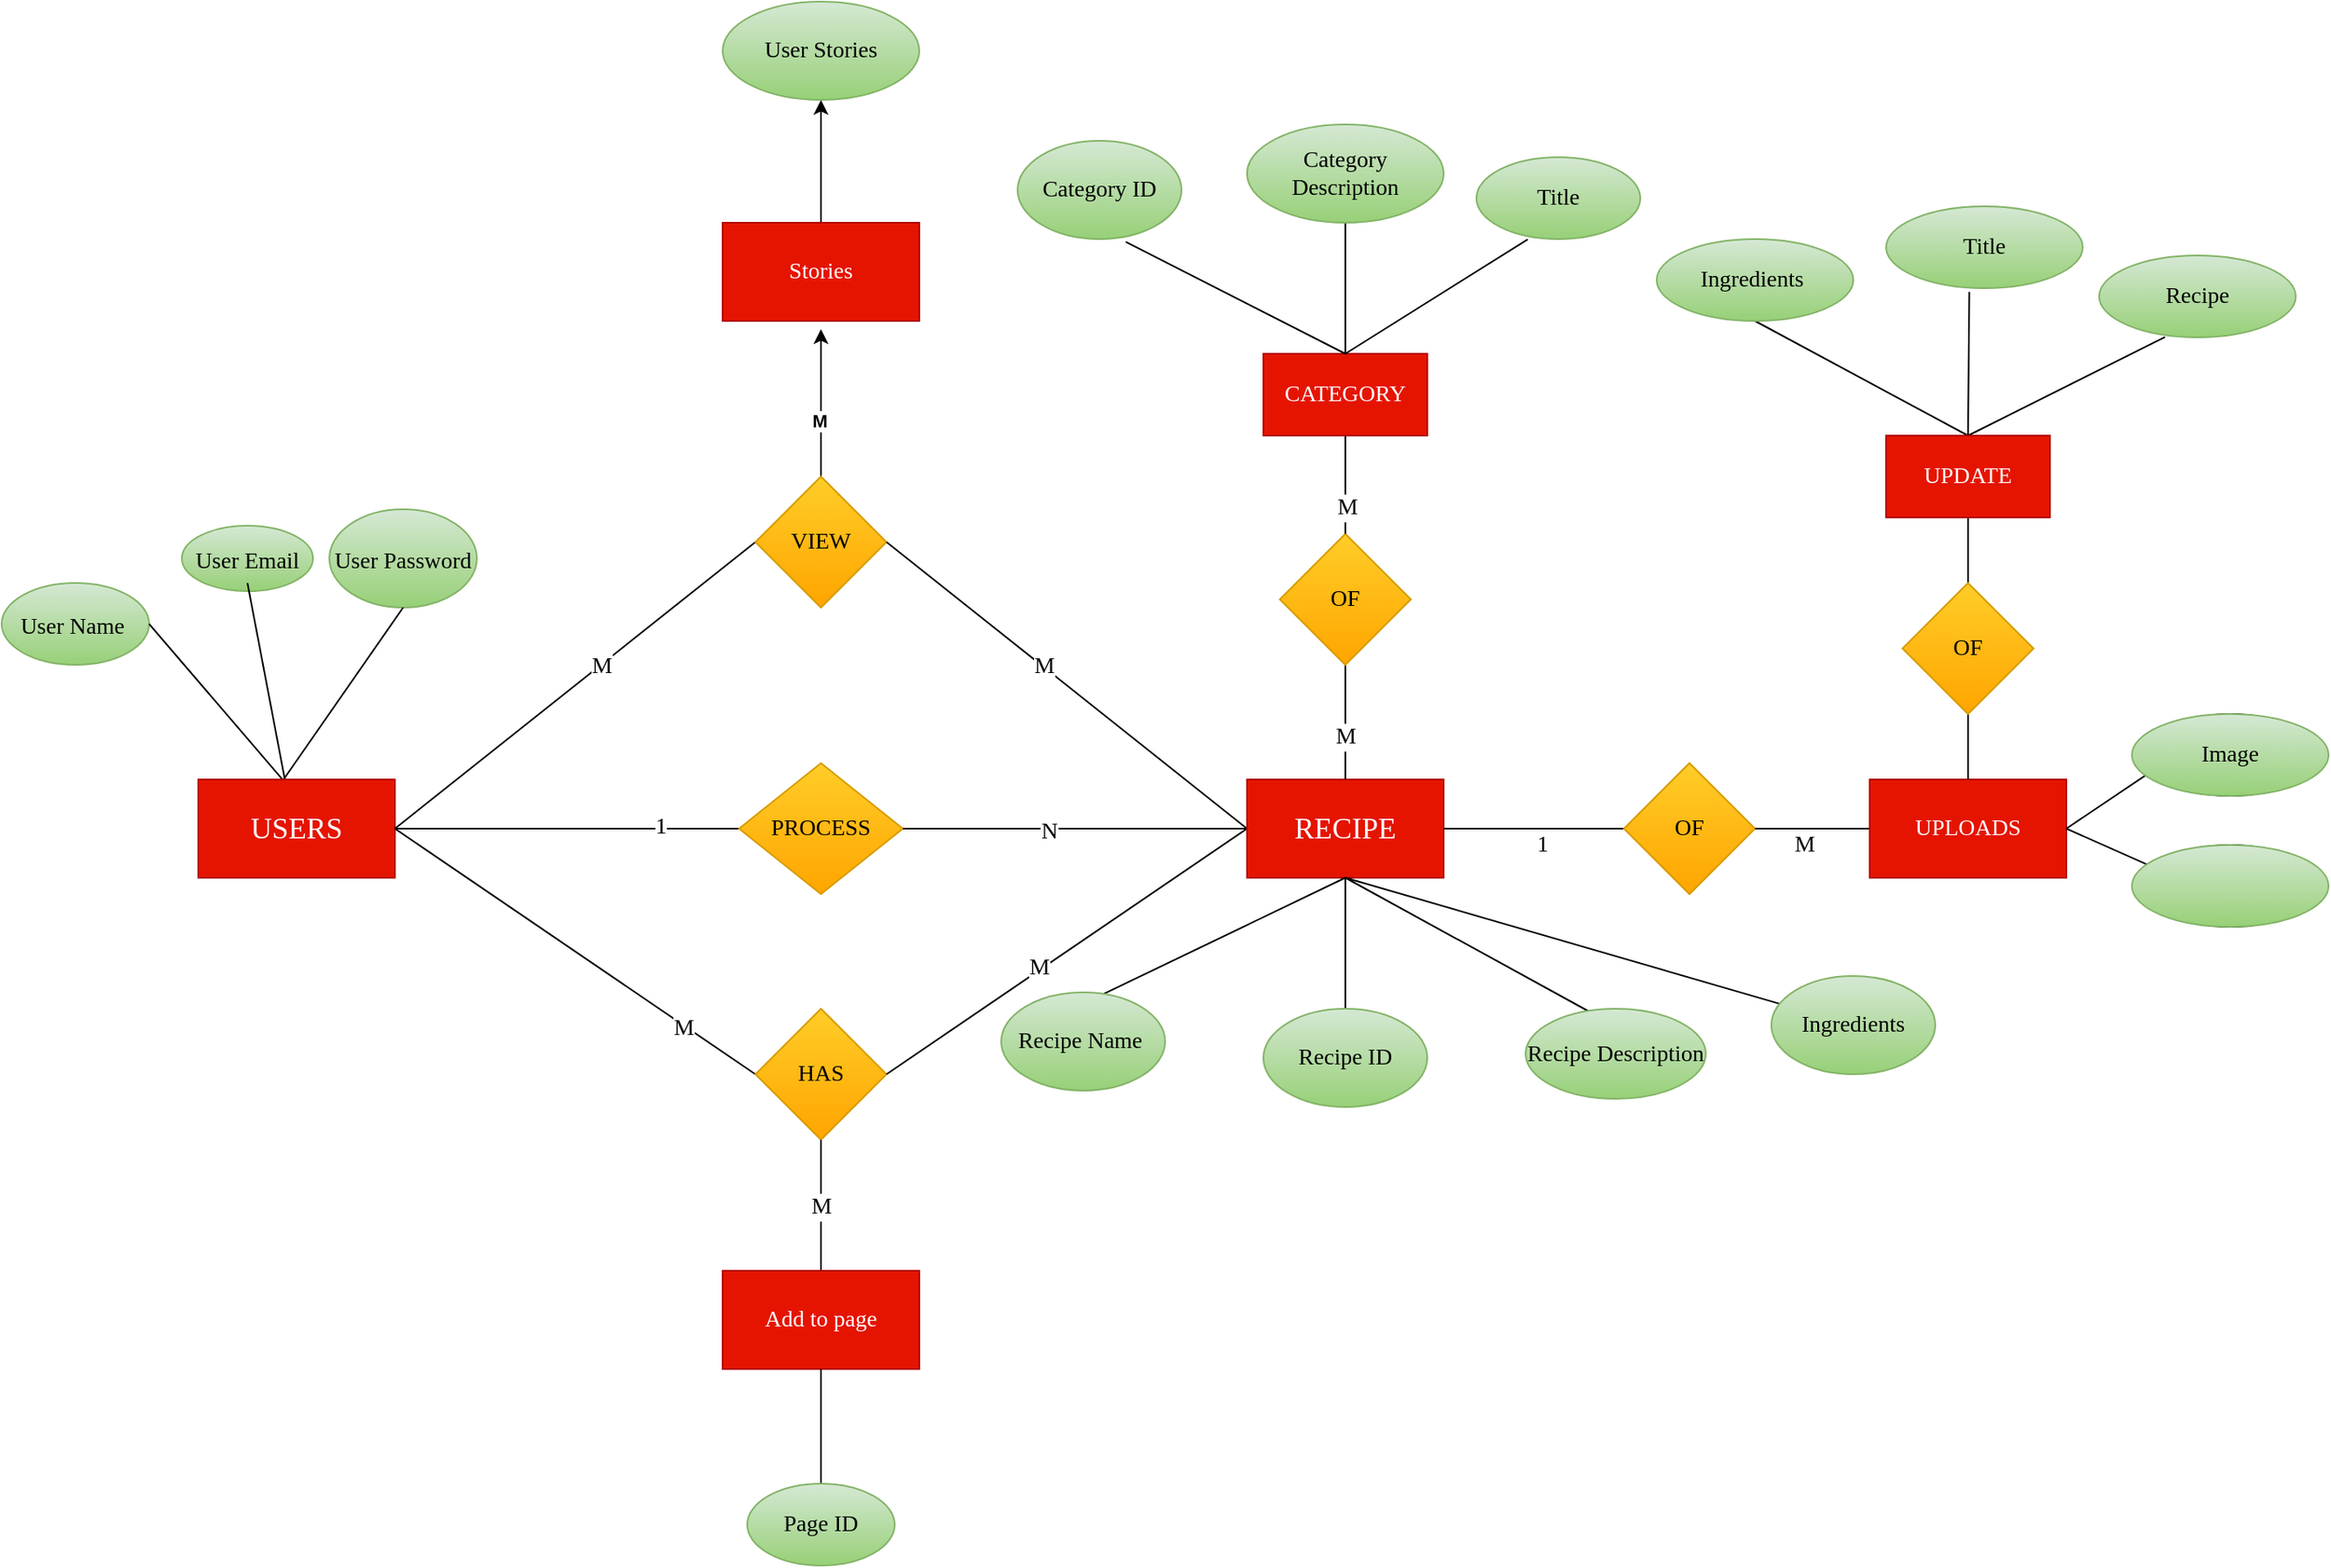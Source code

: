 <mxfile version="19.0.3" type="github">
  <diagram id="4oR8eAx7mss1e8gzUGu4" name="Page-1">
    <mxGraphModel dx="2234" dy="684" grid="1" gridSize="10" guides="1" tooltips="1" connect="1" arrows="1" fold="1" page="1" pageScale="1" pageWidth="850" pageHeight="1100" math="0" shadow="0">
      <root>
        <mxCell id="0" />
        <mxCell id="1" parent="0" />
        <mxCell id="ElRUTpvgV61J46dtp0ir-10" value="&lt;font style=&quot;font-size: 14px&quot;&gt;User Password&lt;/font&gt;" style="ellipse;whiteSpace=wrap;html=1;fontFamily=Comic Sans MS;fontSize=18;fillColor=#d5e8d4;gradientColor=#97d077;strokeColor=#82b366;" parent="1" vertex="1">
          <mxGeometry x="150" y="435" width="90" height="60" as="geometry" />
        </mxCell>
        <mxCell id="ElRUTpvgV61J46dtp0ir-11" value="&lt;font style=&quot;font-size: 14px&quot;&gt;User Email&lt;/font&gt;" style="ellipse;whiteSpace=wrap;html=1;fontFamily=Comic Sans MS;fontSize=18;fillColor=#d5e8d4;gradientColor=#97d077;strokeColor=#82b366;" parent="1" vertex="1">
          <mxGeometry x="60" y="445" width="80" height="40" as="geometry" />
        </mxCell>
        <mxCell id="ElRUTpvgV61J46dtp0ir-12" value="&lt;font style=&quot;font-size: 14px&quot;&gt;User Name&amp;nbsp;&lt;/font&gt;" style="ellipse;whiteSpace=wrap;html=1;fontFamily=Comic Sans MS;fontSize=18;fillColor=#d5e8d4;gradientColor=#97d077;strokeColor=#82b366;" parent="1" vertex="1">
          <mxGeometry x="-50" y="480" width="90" height="50" as="geometry" />
        </mxCell>
        <mxCell id="ElRUTpvgV61J46dtp0ir-13" value="" style="endArrow=none;html=1;rounded=0;fontFamily=Comic Sans MS;fontSize=18;entryX=0.5;entryY=1;entryDx=0;entryDy=0;exitX=0.43;exitY=0.01;exitDx=0;exitDy=0;exitPerimeter=0;" parent="1" source="ElRUTpvgV61J46dtp0ir-1" target="ElRUTpvgV61J46dtp0ir-10" edge="1">
          <mxGeometry width="50" height="50" relative="1" as="geometry">
            <mxPoint x="110" y="600" as="sourcePoint" />
            <mxPoint x="130" y="550" as="targetPoint" />
          </mxGeometry>
        </mxCell>
        <mxCell id="ElRUTpvgV61J46dtp0ir-14" value="" style="endArrow=none;html=1;rounded=0;fontFamily=Comic Sans MS;fontSize=18;exitX=0.44;exitY=-0.003;exitDx=0;exitDy=0;exitPerimeter=0;" parent="1" source="ElRUTpvgV61J46dtp0ir-1" edge="1">
          <mxGeometry width="50" height="50" relative="1" as="geometry">
            <mxPoint x="110" y="600" as="sourcePoint" />
            <mxPoint x="100" y="480" as="targetPoint" />
          </mxGeometry>
        </mxCell>
        <mxCell id="ElRUTpvgV61J46dtp0ir-15" value="" style="endArrow=none;html=1;rounded=0;fontFamily=Comic Sans MS;fontSize=18;entryX=1;entryY=0.5;entryDx=0;entryDy=0;startArrow=none;exitX=0.427;exitY=-0.003;exitDx=0;exitDy=0;exitPerimeter=0;" parent="1" source="ElRUTpvgV61J46dtp0ir-1" target="ElRUTpvgV61J46dtp0ir-12" edge="1">
          <mxGeometry width="50" height="50" relative="1" as="geometry">
            <mxPoint x="110" y="600" as="sourcePoint" />
            <mxPoint x="8.284" y="544.142" as="targetPoint" />
          </mxGeometry>
        </mxCell>
        <mxCell id="ElRUTpvgV61J46dtp0ir-1" value="&lt;font style=&quot;font-size: 18px&quot; face=&quot;Comic Sans MS&quot;&gt;USERS&lt;/font&gt;" style="rounded=0;whiteSpace=wrap;html=1;fillColor=#e51400;fontColor=#ffffff;strokeColor=#B20000;" parent="1" vertex="1">
          <mxGeometry x="70" y="600" width="120" height="60" as="geometry" />
        </mxCell>
        <mxCell id="ElRUTpvgV61J46dtp0ir-17" value="" style="endArrow=none;html=1;rounded=0;fontFamily=Comic Sans MS;fontSize=14;entryX=0;entryY=0.5;entryDx=0;entryDy=0;" parent="1" target="ElRUTpvgV61J46dtp0ir-26" edge="1">
          <mxGeometry width="50" height="50" relative="1" as="geometry">
            <mxPoint x="190" y="630" as="sourcePoint" />
            <mxPoint x="380" y="480" as="targetPoint" />
            <Array as="points" />
          </mxGeometry>
        </mxCell>
        <mxCell id="ElRUTpvgV61J46dtp0ir-84" value="M" style="edgeLabel;html=1;align=center;verticalAlign=middle;resizable=0;points=[];fontSize=14;fontFamily=Comic Sans MS;" parent="ElRUTpvgV61J46dtp0ir-17" vertex="1" connectable="0">
          <mxGeometry x="0.139" y="-1" relative="1" as="geometry">
            <mxPoint as="offset" />
          </mxGeometry>
        </mxCell>
        <mxCell id="ElRUTpvgV61J46dtp0ir-18" value="" style="endArrow=none;html=1;rounded=0;fontFamily=Comic Sans MS;fontSize=14;exitX=1;exitY=0.5;exitDx=0;exitDy=0;" parent="1" source="ElRUTpvgV61J46dtp0ir-1" target="ElRUTpvgV61J46dtp0ir-20" edge="1">
          <mxGeometry width="50" height="50" relative="1" as="geometry">
            <mxPoint x="190" y="660" as="sourcePoint" />
            <mxPoint x="400" y="630" as="targetPoint" />
          </mxGeometry>
        </mxCell>
        <mxCell id="ElRUTpvgV61J46dtp0ir-25" value="1" style="edgeLabel;html=1;align=center;verticalAlign=middle;resizable=0;points=[];fontSize=14;fontFamily=Comic Sans MS;" parent="ElRUTpvgV61J46dtp0ir-18" vertex="1" connectable="0">
          <mxGeometry x="0.539" y="1" relative="1" as="geometry">
            <mxPoint as="offset" />
          </mxGeometry>
        </mxCell>
        <mxCell id="ElRUTpvgV61J46dtp0ir-20" value="PROCESS" style="rhombus;whiteSpace=wrap;html=1;fontFamily=Comic Sans MS;fontSize=14;fillColor=#ffcd28;gradientColor=#ffa500;strokeColor=#d79b00;" parent="1" vertex="1">
          <mxGeometry x="400" y="590" width="100" height="80" as="geometry" />
        </mxCell>
        <mxCell id="ElRUTpvgV61J46dtp0ir-23" value="" style="endArrow=none;html=1;rounded=0;fontFamily=Comic Sans MS;fontSize=14;exitX=1;exitY=0.5;exitDx=0;exitDy=0;entryX=0;entryY=0.5;entryDx=0;entryDy=0;" parent="1" source="ElRUTpvgV61J46dtp0ir-1" target="ElRUTpvgV61J46dtp0ir-27" edge="1">
          <mxGeometry width="50" height="50" relative="1" as="geometry">
            <mxPoint x="190" y="630" as="sourcePoint" />
            <mxPoint x="380" y="750.488" as="targetPoint" />
          </mxGeometry>
        </mxCell>
        <mxCell id="ElRUTpvgV61J46dtp0ir-29" value="M" style="edgeLabel;html=1;align=center;verticalAlign=middle;resizable=0;points=[];fontSize=14;fontFamily=Comic Sans MS;" parent="ElRUTpvgV61J46dtp0ir-23" vertex="1" connectable="0">
          <mxGeometry x="0.609" y="-2" relative="1" as="geometry">
            <mxPoint as="offset" />
          </mxGeometry>
        </mxCell>
        <mxCell id="DbBbhRMSSOa6X9QHdNMr-18" value="" style="edgeStyle=orthogonalEdgeStyle;rounded=0;orthogonalLoop=1;jettySize=auto;html=1;fontStyle=1" parent="1" source="ElRUTpvgV61J46dtp0ir-26" edge="1">
          <mxGeometry relative="1" as="geometry">
            <mxPoint x="450" y="325" as="targetPoint" />
          </mxGeometry>
        </mxCell>
        <mxCell id="VwA648GKsSek5Qf0YUTY-1" value="&lt;b&gt;M&lt;/b&gt;" style="edgeLabel;html=1;align=center;verticalAlign=middle;resizable=0;points=[];" vertex="1" connectable="0" parent="DbBbhRMSSOa6X9QHdNMr-18">
          <mxGeometry x="-0.236" y="1" relative="1" as="geometry">
            <mxPoint as="offset" />
          </mxGeometry>
        </mxCell>
        <mxCell id="ElRUTpvgV61J46dtp0ir-26" value="VIEW" style="rhombus;whiteSpace=wrap;html=1;fontFamily=Comic Sans MS;fontSize=14;fillColor=#ffcd28;gradientColor=#ffa500;strokeColor=#d79b00;" parent="1" vertex="1">
          <mxGeometry x="410" y="415" width="80" height="80" as="geometry" />
        </mxCell>
        <mxCell id="ElRUTpvgV61J46dtp0ir-27" value="HAS" style="rhombus;whiteSpace=wrap;html=1;fontFamily=Comic Sans MS;fontSize=14;fillColor=#ffcd28;gradientColor=#ffa500;strokeColor=#d79b00;" parent="1" vertex="1">
          <mxGeometry x="410" y="740" width="80" height="80" as="geometry" />
        </mxCell>
        <mxCell id="ElRUTpvgV61J46dtp0ir-30" value="" style="endArrow=none;html=1;rounded=0;fontFamily=Comic Sans MS;fontSize=14;exitX=1;exitY=0.5;exitDx=0;exitDy=0;entryX=0;entryY=0.5;entryDx=0;entryDy=0;" parent="1" source="ElRUTpvgV61J46dtp0ir-26" target="ElRUTpvgV61J46dtp0ir-33" edge="1">
          <mxGeometry width="50" height="50" relative="1" as="geometry">
            <mxPoint x="490" y="490" as="sourcePoint" />
            <mxPoint x="720" y="620" as="targetPoint" />
          </mxGeometry>
        </mxCell>
        <mxCell id="ElRUTpvgV61J46dtp0ir-83" value="M" style="edgeLabel;html=1;align=center;verticalAlign=middle;resizable=0;points=[];fontSize=14;fontFamily=Comic Sans MS;" parent="ElRUTpvgV61J46dtp0ir-30" vertex="1" connectable="0">
          <mxGeometry x="-0.132" relative="1" as="geometry">
            <mxPoint as="offset" />
          </mxGeometry>
        </mxCell>
        <mxCell id="ElRUTpvgV61J46dtp0ir-31" value="" style="endArrow=none;html=1;rounded=0;fontFamily=Comic Sans MS;fontSize=14;exitX=1;exitY=0.5;exitDx=0;exitDy=0;entryX=0;entryY=0.5;entryDx=0;entryDy=0;" parent="1" source="ElRUTpvgV61J46dtp0ir-20" target="ElRUTpvgV61J46dtp0ir-33" edge="1">
          <mxGeometry width="50" height="50" relative="1" as="geometry">
            <mxPoint x="500" y="650" as="sourcePoint" />
            <mxPoint x="720" y="630" as="targetPoint" />
          </mxGeometry>
        </mxCell>
        <mxCell id="ElRUTpvgV61J46dtp0ir-82" value="N" style="edgeLabel;html=1;align=center;verticalAlign=middle;resizable=0;points=[];fontSize=14;fontFamily=Comic Sans MS;" parent="ElRUTpvgV61J46dtp0ir-31" vertex="1" connectable="0">
          <mxGeometry x="-0.156" y="-2" relative="1" as="geometry">
            <mxPoint as="offset" />
          </mxGeometry>
        </mxCell>
        <mxCell id="ElRUTpvgV61J46dtp0ir-32" value="" style="endArrow=none;html=1;rounded=0;fontFamily=Comic Sans MS;fontSize=14;exitX=1;exitY=0.5;exitDx=0;exitDy=0;entryX=0;entryY=0.5;entryDx=0;entryDy=0;" parent="1" source="ElRUTpvgV61J46dtp0ir-27" target="ElRUTpvgV61J46dtp0ir-33" edge="1">
          <mxGeometry width="50" height="50" relative="1" as="geometry">
            <mxPoint x="520" y="820" as="sourcePoint" />
            <mxPoint x="720" y="640" as="targetPoint" />
          </mxGeometry>
        </mxCell>
        <mxCell id="ElRUTpvgV61J46dtp0ir-85" value="M" style="edgeLabel;html=1;align=center;verticalAlign=middle;resizable=0;points=[];fontSize=14;fontFamily=Comic Sans MS;" parent="ElRUTpvgV61J46dtp0ir-32" vertex="1" connectable="0">
          <mxGeometry x="-0.149" y="2" relative="1" as="geometry">
            <mxPoint as="offset" />
          </mxGeometry>
        </mxCell>
        <mxCell id="ElRUTpvgV61J46dtp0ir-33" value="&lt;font style=&quot;font-size: 18px&quot; face=&quot;Comic Sans MS&quot;&gt;RECIPE&lt;/font&gt;" style="rounded=0;whiteSpace=wrap;html=1;fillColor=#e51400;strokeColor=#B20000;fontColor=#ffffff;" parent="1" vertex="1">
          <mxGeometry x="710" y="600" width="120" height="60" as="geometry" />
        </mxCell>
        <mxCell id="ElRUTpvgV61J46dtp0ir-34" value="" style="endArrow=none;html=1;rounded=0;fontFamily=Comic Sans MS;fontSize=14;exitX=0.5;exitY=0;exitDx=0;exitDy=0;entryX=0.5;entryY=1;entryDx=0;entryDy=0;" parent="1" source="ElRUTpvgV61J46dtp0ir-33" target="ElRUTpvgV61J46dtp0ir-55" edge="1">
          <mxGeometry width="50" height="50" relative="1" as="geometry">
            <mxPoint x="740" y="600" as="sourcePoint" />
            <mxPoint x="770" y="500" as="targetPoint" />
          </mxGeometry>
        </mxCell>
        <mxCell id="ElRUTpvgV61J46dtp0ir-77" value="M" style="edgeLabel;html=1;align=center;verticalAlign=middle;resizable=0;points=[];fontSize=14;fontFamily=Comic Sans MS;" parent="ElRUTpvgV61J46dtp0ir-34" vertex="1" connectable="0">
          <mxGeometry x="-0.251" relative="1" as="geometry">
            <mxPoint as="offset" />
          </mxGeometry>
        </mxCell>
        <mxCell id="ElRUTpvgV61J46dtp0ir-35" value="" style="endArrow=none;html=1;rounded=0;fontFamily=Comic Sans MS;fontSize=14;entryX=0.5;entryY=1;entryDx=0;entryDy=0;exitX=0.617;exitY=0.022;exitDx=0;exitDy=0;exitPerimeter=0;" parent="1" source="ElRUTpvgV61J46dtp0ir-52" target="ElRUTpvgV61J46dtp0ir-33" edge="1">
          <mxGeometry width="50" height="50" relative="1" as="geometry">
            <mxPoint x="640" y="730" as="sourcePoint" />
            <mxPoint x="780" y="670" as="targetPoint" />
          </mxGeometry>
        </mxCell>
        <mxCell id="ElRUTpvgV61J46dtp0ir-36" value="" style="endArrow=none;html=1;rounded=0;fontFamily=Comic Sans MS;fontSize=14;entryX=0.5;entryY=1;entryDx=0;entryDy=0;" parent="1" target="ElRUTpvgV61J46dtp0ir-33" edge="1">
          <mxGeometry width="50" height="50" relative="1" as="geometry">
            <mxPoint x="770" y="740" as="sourcePoint" />
            <mxPoint x="830" y="680" as="targetPoint" />
          </mxGeometry>
        </mxCell>
        <mxCell id="ElRUTpvgV61J46dtp0ir-37" value="" style="endArrow=none;html=1;rounded=0;fontFamily=Comic Sans MS;fontSize=14;exitX=0.347;exitY=0.025;exitDx=0;exitDy=0;exitPerimeter=0;" parent="1" source="ElRUTpvgV61J46dtp0ir-54" edge="1">
          <mxGeometry width="50" height="50" relative="1" as="geometry">
            <mxPoint x="880" y="720" as="sourcePoint" />
            <mxPoint x="770" y="660" as="targetPoint" />
          </mxGeometry>
        </mxCell>
        <mxCell id="ElRUTpvgV61J46dtp0ir-38" value="" style="endArrow=none;html=1;rounded=0;fontFamily=Comic Sans MS;fontSize=14;entryX=0;entryY=0.5;entryDx=0;entryDy=0;" parent="1" source="ElRUTpvgV61J46dtp0ir-33" target="ElRUTpvgV61J46dtp0ir-43" edge="1">
          <mxGeometry width="50" height="50" relative="1" as="geometry">
            <mxPoint x="830" y="680" as="sourcePoint" />
            <mxPoint x="1040" y="630" as="targetPoint" />
            <Array as="points" />
          </mxGeometry>
        </mxCell>
        <mxCell id="ElRUTpvgV61J46dtp0ir-43" value="OF" style="rhombus;whiteSpace=wrap;html=1;fontFamily=Comic Sans MS;fontSize=14;fillColor=#ffcd28;gradientColor=#ffa500;strokeColor=#d79b00;" parent="1" vertex="1">
          <mxGeometry x="940" y="590" width="80" height="80" as="geometry" />
        </mxCell>
        <mxCell id="ElRUTpvgV61J46dtp0ir-44" value="" style="endArrow=none;html=1;rounded=0;fontFamily=Comic Sans MS;fontSize=14;exitX=1;exitY=0.5;exitDx=0;exitDy=0;entryX=0;entryY=0.5;entryDx=0;entryDy=0;" parent="1" source="ElRUTpvgV61J46dtp0ir-43" target="ElRUTpvgV61J46dtp0ir-45" edge="1">
          <mxGeometry width="50" height="50" relative="1" as="geometry">
            <mxPoint x="1080" y="660" as="sourcePoint" />
            <mxPoint x="1100" y="630" as="targetPoint" />
            <Array as="points" />
          </mxGeometry>
        </mxCell>
        <mxCell id="ElRUTpvgV61J46dtp0ir-45" value="UPLOADS" style="rounded=0;whiteSpace=wrap;html=1;fontFamily=Comic Sans MS;fontSize=14;fillColor=#e51400;strokeColor=#B20000;fontColor=#ffffff;" parent="1" vertex="1">
          <mxGeometry x="1090" y="600" width="120" height="60" as="geometry" />
        </mxCell>
        <mxCell id="ElRUTpvgV61J46dtp0ir-48" value="" style="endArrow=none;html=1;rounded=0;fontFamily=Comic Sans MS;fontSize=14;exitX=1;exitY=0.5;exitDx=0;exitDy=0;entryX=0.032;entryY=0.684;entryDx=0;entryDy=0;entryPerimeter=0;" parent="1" source="ElRUTpvgV61J46dtp0ir-45" target="ElRUTpvgV61J46dtp0ir-50" edge="1">
          <mxGeometry width="50" height="50" relative="1" as="geometry">
            <mxPoint x="1210" y="650" as="sourcePoint" />
            <mxPoint x="1290" y="590" as="targetPoint" />
          </mxGeometry>
        </mxCell>
        <mxCell id="ElRUTpvgV61J46dtp0ir-49" value="" style="endArrow=none;html=1;rounded=0;fontFamily=Comic Sans MS;fontSize=14;exitX=1;exitY=0.5;exitDx=0;exitDy=0;entryX=0.047;entryY=0.287;entryDx=0;entryDy=0;entryPerimeter=0;" parent="1" source="ElRUTpvgV61J46dtp0ir-45" target="ElRUTpvgV61J46dtp0ir-51" edge="1">
          <mxGeometry width="50" height="50" relative="1" as="geometry">
            <mxPoint x="1230" y="690" as="sourcePoint" />
            <mxPoint x="1280" y="670" as="targetPoint" />
          </mxGeometry>
        </mxCell>
        <mxCell id="ElRUTpvgV61J46dtp0ir-50" value="Image" style="ellipse;whiteSpace=wrap;html=1;fontFamily=Comic Sans MS;fontSize=14;" parent="1" vertex="1">
          <mxGeometry x="1260" y="560" width="100" height="50" as="geometry" />
        </mxCell>
        <mxCell id="ElRUTpvgV61J46dtp0ir-51" value="Videos" style="ellipse;whiteSpace=wrap;html=1;fontFamily=Comic Sans MS;fontSize=14;" parent="1" vertex="1">
          <mxGeometry x="1260" y="640" width="100" height="50" as="geometry" />
        </mxCell>
        <mxCell id="ElRUTpvgV61J46dtp0ir-52" value="Recipe Name&amp;nbsp;" style="ellipse;whiteSpace=wrap;html=1;fontFamily=Comic Sans MS;fontSize=14;fillColor=#d5e8d4;gradientColor=#97d077;strokeColor=#82b366;" parent="1" vertex="1">
          <mxGeometry x="560" y="730" width="100" height="60" as="geometry" />
        </mxCell>
        <mxCell id="ElRUTpvgV61J46dtp0ir-53" value="Recipe ID" style="ellipse;whiteSpace=wrap;html=1;fontFamily=Comic Sans MS;fontSize=14;fillColor=#d5e8d4;gradientColor=#97d077;strokeColor=#82b366;" parent="1" vertex="1">
          <mxGeometry x="720" y="740" width="100" height="60" as="geometry" />
        </mxCell>
        <mxCell id="ElRUTpvgV61J46dtp0ir-54" value="Recipe Description" style="ellipse;whiteSpace=wrap;html=1;fontFamily=Comic Sans MS;fontSize=14;fillColor=#d5e8d4;gradientColor=#97d077;strokeColor=#82b366;" parent="1" vertex="1">
          <mxGeometry x="880" y="740" width="110" height="55" as="geometry" />
        </mxCell>
        <mxCell id="ElRUTpvgV61J46dtp0ir-55" value="OF" style="rhombus;whiteSpace=wrap;html=1;fontFamily=Comic Sans MS;fontSize=14;fillColor=#ffcd28;gradientColor=#ffa500;strokeColor=#d79b00;" parent="1" vertex="1">
          <mxGeometry x="730" y="450" width="80" height="80" as="geometry" />
        </mxCell>
        <mxCell id="ElRUTpvgV61J46dtp0ir-57" value="" style="endArrow=none;html=1;rounded=0;fontFamily=Comic Sans MS;fontSize=14;exitX=0.5;exitY=0;exitDx=0;exitDy=0;entryX=0.5;entryY=1;entryDx=0;entryDy=0;" parent="1" source="ElRUTpvgV61J46dtp0ir-55" target="ElRUTpvgV61J46dtp0ir-58" edge="1">
          <mxGeometry width="50" height="50" relative="1" as="geometry">
            <mxPoint x="750" y="440" as="sourcePoint" />
            <mxPoint x="770" y="390" as="targetPoint" />
          </mxGeometry>
        </mxCell>
        <mxCell id="ElRUTpvgV61J46dtp0ir-78" value="M" style="edgeLabel;html=1;align=center;verticalAlign=middle;resizable=0;points=[];fontSize=14;fontFamily=Comic Sans MS;" parent="ElRUTpvgV61J46dtp0ir-57" vertex="1" connectable="0">
          <mxGeometry x="-0.46" y="-1" relative="1" as="geometry">
            <mxPoint as="offset" />
          </mxGeometry>
        </mxCell>
        <mxCell id="ElRUTpvgV61J46dtp0ir-58" value="CATEGORY" style="rounded=0;whiteSpace=wrap;html=1;fontFamily=Comic Sans MS;fontSize=14;fillColor=#e51400;strokeColor=#B20000;fontColor=#ffffff;" parent="1" vertex="1">
          <mxGeometry x="720" y="340" width="100" height="50" as="geometry" />
        </mxCell>
        <mxCell id="ElRUTpvgV61J46dtp0ir-59" value="" style="endArrow=none;html=1;rounded=0;fontFamily=Comic Sans MS;fontSize=14;exitX=0.5;exitY=0;exitDx=0;exitDy=0;entryX=0.313;entryY=1.003;entryDx=0;entryDy=0;entryPerimeter=0;" parent="1" source="ElRUTpvgV61J46dtp0ir-58" target="ElRUTpvgV61J46dtp0ir-62" edge="1">
          <mxGeometry width="50" height="50" relative="1" as="geometry">
            <mxPoint x="780" y="330" as="sourcePoint" />
            <mxPoint x="800" y="270" as="targetPoint" />
          </mxGeometry>
        </mxCell>
        <mxCell id="ElRUTpvgV61J46dtp0ir-60" value="" style="endArrow=none;html=1;rounded=0;fontFamily=Comic Sans MS;fontSize=14;exitX=0.5;exitY=0;exitDx=0;exitDy=0;entryX=0.5;entryY=1;entryDx=0;entryDy=0;" parent="1" source="ElRUTpvgV61J46dtp0ir-58" target="ElRUTpvgV61J46dtp0ir-63" edge="1">
          <mxGeometry width="50" height="50" relative="1" as="geometry">
            <mxPoint x="710" y="300" as="sourcePoint" />
            <mxPoint x="760" y="250" as="targetPoint" />
          </mxGeometry>
        </mxCell>
        <mxCell id="ElRUTpvgV61J46dtp0ir-61" value="" style="endArrow=none;html=1;rounded=0;fontFamily=Comic Sans MS;fontSize=14;exitX=0.5;exitY=0;exitDx=0;exitDy=0;entryX=0.66;entryY=1.028;entryDx=0;entryDy=0;entryPerimeter=0;" parent="1" source="ElRUTpvgV61J46dtp0ir-58" target="ElRUTpvgV61J46dtp0ir-64" edge="1">
          <mxGeometry width="50" height="50" relative="1" as="geometry">
            <mxPoint x="680" y="310" as="sourcePoint" />
            <mxPoint x="730" y="260" as="targetPoint" />
          </mxGeometry>
        </mxCell>
        <mxCell id="ElRUTpvgV61J46dtp0ir-62" value="Title" style="ellipse;whiteSpace=wrap;html=1;fontFamily=Comic Sans MS;fontSize=14;fillColor=#d5e8d4;gradientColor=#97d077;strokeColor=#82b366;" parent="1" vertex="1">
          <mxGeometry x="850" y="220" width="100" height="50" as="geometry" />
        </mxCell>
        <mxCell id="ElRUTpvgV61J46dtp0ir-63" value="Category Description" style="ellipse;whiteSpace=wrap;html=1;fontFamily=Comic Sans MS;fontSize=14;fillColor=#d5e8d4;gradientColor=#97d077;strokeColor=#82b366;" parent="1" vertex="1">
          <mxGeometry x="710" y="200" width="120" height="60" as="geometry" />
        </mxCell>
        <mxCell id="ElRUTpvgV61J46dtp0ir-64" value="Category ID" style="ellipse;whiteSpace=wrap;html=1;fontFamily=Comic Sans MS;fontSize=14;fillColor=#d5e8d4;gradientColor=#97d077;strokeColor=#82b366;" parent="1" vertex="1">
          <mxGeometry x="570" y="210" width="100" height="60" as="geometry" />
        </mxCell>
        <mxCell id="ElRUTpvgV61J46dtp0ir-65" value="" style="endArrow=none;html=1;rounded=0;fontFamily=Comic Sans MS;fontSize=14;entryX=0.5;entryY=1;entryDx=0;entryDy=0;exitX=0.5;exitY=0;exitDx=0;exitDy=0;" parent="1" source="ElRUTpvgV61J46dtp0ir-66" target="ElRUTpvgV61J46dtp0ir-27" edge="1">
          <mxGeometry width="50" height="50" relative="1" as="geometry">
            <mxPoint x="450" y="880" as="sourcePoint" />
            <mxPoint x="470" y="830" as="targetPoint" />
            <Array as="points">
              <mxPoint x="450" y="850" />
            </Array>
          </mxGeometry>
        </mxCell>
        <mxCell id="ElRUTpvgV61J46dtp0ir-86" value="M" style="edgeLabel;html=1;align=center;verticalAlign=middle;resizable=0;points=[];fontSize=14;fontFamily=Comic Sans MS;" parent="ElRUTpvgV61J46dtp0ir-65" vertex="1" connectable="0">
          <mxGeometry x="-0.025" relative="1" as="geometry">
            <mxPoint as="offset" />
          </mxGeometry>
        </mxCell>
        <mxCell id="ElRUTpvgV61J46dtp0ir-66" value="Add to page" style="rounded=0;whiteSpace=wrap;html=1;fontFamily=Comic Sans MS;fontSize=14;fillColor=#e51400;fontColor=#ffffff;strokeColor=#B20000;" parent="1" vertex="1">
          <mxGeometry x="390" y="900" width="120" height="60" as="geometry" />
        </mxCell>
        <mxCell id="ElRUTpvgV61J46dtp0ir-67" value="" style="endArrow=none;html=1;rounded=0;fontFamily=Comic Sans MS;fontSize=14;entryX=0.5;entryY=1;entryDx=0;entryDy=0;exitX=0.5;exitY=0;exitDx=0;exitDy=0;" parent="1" source="ElRUTpvgV61J46dtp0ir-71" target="ElRUTpvgV61J46dtp0ir-66" edge="1">
          <mxGeometry width="50" height="50" relative="1" as="geometry">
            <mxPoint x="410" y="1010" as="sourcePoint" />
            <mxPoint x="460" y="960" as="targetPoint" />
          </mxGeometry>
        </mxCell>
        <mxCell id="ElRUTpvgV61J46dtp0ir-71" value="Page ID" style="ellipse;whiteSpace=wrap;html=1;fontFamily=Comic Sans MS;fontSize=14;fillColor=#d5e8d4;gradientColor=#97d077;strokeColor=#82b366;" parent="1" vertex="1">
          <mxGeometry x="405" y="1030" width="90" height="50" as="geometry" />
        </mxCell>
        <mxCell id="ElRUTpvgV61J46dtp0ir-75" value="" style="endArrow=none;html=1;rounded=0;fontFamily=Comic Sans MS;fontSize=14;startArrow=none;" parent="1" source="ElRUTpvgV61J46dtp0ir-74" edge="1">
          <mxGeometry width="50" height="50" relative="1" as="geometry">
            <mxPoint x="1000" y="730" as="sourcePoint" />
            <mxPoint x="770" y="660" as="targetPoint" />
          </mxGeometry>
        </mxCell>
        <mxCell id="ElRUTpvgV61J46dtp0ir-74" value="Ingredients" style="ellipse;whiteSpace=wrap;html=1;fontFamily=Comic Sans MS;fontSize=14;fillColor=#d5e8d4;gradientColor=#97d077;strokeColor=#82b366;" parent="1" vertex="1">
          <mxGeometry x="1030" y="720" width="100" height="60" as="geometry" />
        </mxCell>
        <mxCell id="ElRUTpvgV61J46dtp0ir-79" value="Image" style="ellipse;whiteSpace=wrap;html=1;fontFamily=Comic Sans MS;fontSize=14;fillColor=#d5e8d4;gradientColor=#97d077;strokeColor=#82b366;" parent="1" vertex="1">
          <mxGeometry x="1250" y="560" width="120" height="50" as="geometry" />
        </mxCell>
        <mxCell id="ElRUTpvgV61J46dtp0ir-80" value="" style="ellipse;whiteSpace=wrap;html=1;fontFamily=Comic Sans MS;fontSize=14;fillColor=#d5e8d4;gradientColor=#97d077;strokeColor=#82b366;" parent="1" vertex="1">
          <mxGeometry x="1250" y="640" width="120" height="50" as="geometry" />
        </mxCell>
        <mxCell id="ElRUTpvgV61J46dtp0ir-88" value="M" style="text;html=1;align=center;verticalAlign=middle;resizable=0;points=[];autosize=1;strokeColor=none;fillColor=none;fontSize=14;fontFamily=Comic Sans MS;" parent="1" vertex="1">
          <mxGeometry x="1035" y="630" width="30" height="20" as="geometry" />
        </mxCell>
        <mxCell id="ElRUTpvgV61J46dtp0ir-89" value="1" style="text;html=1;align=center;verticalAlign=middle;resizable=0;points=[];autosize=1;strokeColor=none;fillColor=none;fontSize=14;fontFamily=Comic Sans MS;" parent="1" vertex="1">
          <mxGeometry x="880" y="630" width="20" height="20" as="geometry" />
        </mxCell>
        <mxCell id="DbBbhRMSSOa6X9QHdNMr-1" value="" style="endArrow=none;html=1;rounded=0;exitX=0.5;exitY=0;exitDx=0;exitDy=0;" parent="1" source="ElRUTpvgV61J46dtp0ir-45" edge="1">
          <mxGeometry width="50" height="50" relative="1" as="geometry">
            <mxPoint x="1120" y="600" as="sourcePoint" />
            <mxPoint x="1150" y="560" as="targetPoint" />
          </mxGeometry>
        </mxCell>
        <mxCell id="DbBbhRMSSOa6X9QHdNMr-4" value="" style="endArrow=none;html=1;rounded=0;" parent="1" edge="1">
          <mxGeometry width="50" height="50" relative="1" as="geometry">
            <mxPoint x="1150" y="480" as="sourcePoint" />
            <mxPoint x="1150" y="440" as="targetPoint" />
          </mxGeometry>
        </mxCell>
        <mxCell id="DbBbhRMSSOa6X9QHdNMr-6" value="" style="endArrow=none;html=1;rounded=0;entryX=0.335;entryY=0.996;entryDx=0;entryDy=0;entryPerimeter=0;exitX=0.5;exitY=0;exitDx=0;exitDy=0;" parent="1" source="DbBbhRMSSOa6X9QHdNMr-14" target="DbBbhRMSSOa6X9QHdNMr-11" edge="1">
          <mxGeometry width="50" height="50" relative="1" as="geometry">
            <mxPoint x="1140" y="380" as="sourcePoint" />
            <mxPoint x="1220" y="310" as="targetPoint" />
          </mxGeometry>
        </mxCell>
        <mxCell id="DbBbhRMSSOa6X9QHdNMr-7" value="" style="endArrow=none;html=1;rounded=0;exitX=0.5;exitY=0;exitDx=0;exitDy=0;entryX=0.423;entryY=1.044;entryDx=0;entryDy=0;entryPerimeter=0;" parent="1" source="DbBbhRMSSOa6X9QHdNMr-14" target="DbBbhRMSSOa6X9QHdNMr-12" edge="1">
          <mxGeometry width="50" height="50" relative="1" as="geometry">
            <mxPoint x="1140.76" y="378.2" as="sourcePoint" />
            <mxPoint x="1140" y="300" as="targetPoint" />
          </mxGeometry>
        </mxCell>
        <mxCell id="DbBbhRMSSOa6X9QHdNMr-8" value="" style="endArrow=none;html=1;rounded=0;exitX=0.5;exitY=0;exitDx=0;exitDy=0;entryX=0.5;entryY=1;entryDx=0;entryDy=0;" parent="1" source="DbBbhRMSSOa6X9QHdNMr-14" target="DbBbhRMSSOa6X9QHdNMr-13" edge="1">
          <mxGeometry width="50" height="50" relative="1" as="geometry">
            <mxPoint x="1145" y="380" as="sourcePoint" />
            <mxPoint x="1065" y="310" as="targetPoint" />
            <Array as="points" />
          </mxGeometry>
        </mxCell>
        <mxCell id="DbBbhRMSSOa6X9QHdNMr-11" value="Recipe" style="ellipse;whiteSpace=wrap;html=1;fontFamily=Comic Sans MS;fontSize=14;fillColor=#d5e8d4;gradientColor=#97d077;strokeColor=#82b366;" parent="1" vertex="1">
          <mxGeometry x="1230" y="280" width="120" height="50" as="geometry" />
        </mxCell>
        <mxCell id="DbBbhRMSSOa6X9QHdNMr-12" value="Title" style="ellipse;whiteSpace=wrap;html=1;fontFamily=Comic Sans MS;fontSize=14;fillColor=#d5e8d4;gradientColor=#97d077;strokeColor=#82b366;" parent="1" vertex="1">
          <mxGeometry x="1100" y="250" width="120" height="50" as="geometry" />
        </mxCell>
        <mxCell id="DbBbhRMSSOa6X9QHdNMr-13" value="Ingredients&amp;nbsp;" style="ellipse;whiteSpace=wrap;html=1;fontFamily=Comic Sans MS;fontSize=14;fillColor=#d5e8d4;gradientColor=#97d077;strokeColor=#82b366;" parent="1" vertex="1">
          <mxGeometry x="960" y="270" width="120" height="50" as="geometry" />
        </mxCell>
        <mxCell id="DbBbhRMSSOa6X9QHdNMr-14" value="UPDATE" style="rounded=0;whiteSpace=wrap;html=1;fontFamily=Comic Sans MS;fontSize=14;fillColor=#e51400;strokeColor=#B20000;fontColor=#ffffff;" parent="1" vertex="1">
          <mxGeometry x="1100" y="390" width="100" height="50" as="geometry" />
        </mxCell>
        <mxCell id="DbBbhRMSSOa6X9QHdNMr-16" value="OF" style="rhombus;whiteSpace=wrap;html=1;fontFamily=Comic Sans MS;fontSize=14;fillColor=#ffcd28;gradientColor=#ffa500;strokeColor=#d79b00;" parent="1" vertex="1">
          <mxGeometry x="1110" y="480" width="80" height="80" as="geometry" />
        </mxCell>
        <mxCell id="DbBbhRMSSOa6X9QHdNMr-27" value="" style="edgeStyle=orthogonalEdgeStyle;rounded=0;orthogonalLoop=1;jettySize=auto;html=1;" parent="1" source="DbBbhRMSSOa6X9QHdNMr-24" target="DbBbhRMSSOa6X9QHdNMr-26" edge="1">
          <mxGeometry relative="1" as="geometry" />
        </mxCell>
        <mxCell id="DbBbhRMSSOa6X9QHdNMr-24" value="Stories" style="whiteSpace=wrap;html=1;fontSize=14;fontFamily=Comic Sans MS;fillColor=#e51400;strokeColor=#B20000;fontColor=#ffffff;" parent="1" vertex="1">
          <mxGeometry x="390" y="260" width="120" height="60" as="geometry" />
        </mxCell>
        <mxCell id="DbBbhRMSSOa6X9QHdNMr-26" value="User Stories" style="ellipse;whiteSpace=wrap;html=1;fontSize=14;fontFamily=Comic Sans MS;fillColor=#d5e8d4;strokeColor=#82b366;gradientColor=#97d077;" parent="1" vertex="1">
          <mxGeometry x="390" y="125" width="120" height="60" as="geometry" />
        </mxCell>
      </root>
    </mxGraphModel>
  </diagram>
</mxfile>
